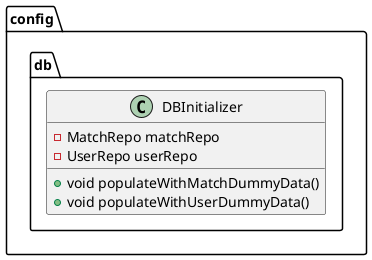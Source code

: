 @startuml
class config.db.DBInitializer {
- MatchRepo matchRepo
- UserRepo userRepo
+ void populateWithMatchDummyData()
+ void populateWithUserDummyData()
}


@enduml